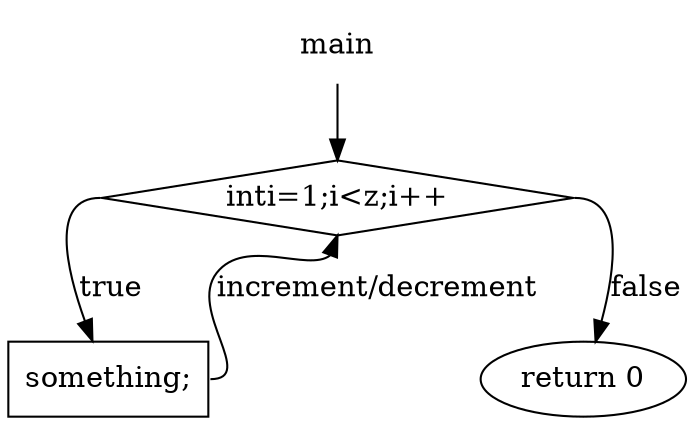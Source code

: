 digraph{
 node[shape = rectangle]
 
main->"inti=1;i<z;i++"
"inti=1;i<z;i++" [shape = diamond]
"inti=1;i<z;i++":w->"something;"[label = true]
"something;":e->"inti=1;i<z;i++":s[label="increment/decrement"]
"inti=1;i<z;i++":e -> "return 0"[label=false]
"return 0"[shape = oval]
main[shape = none]

}

